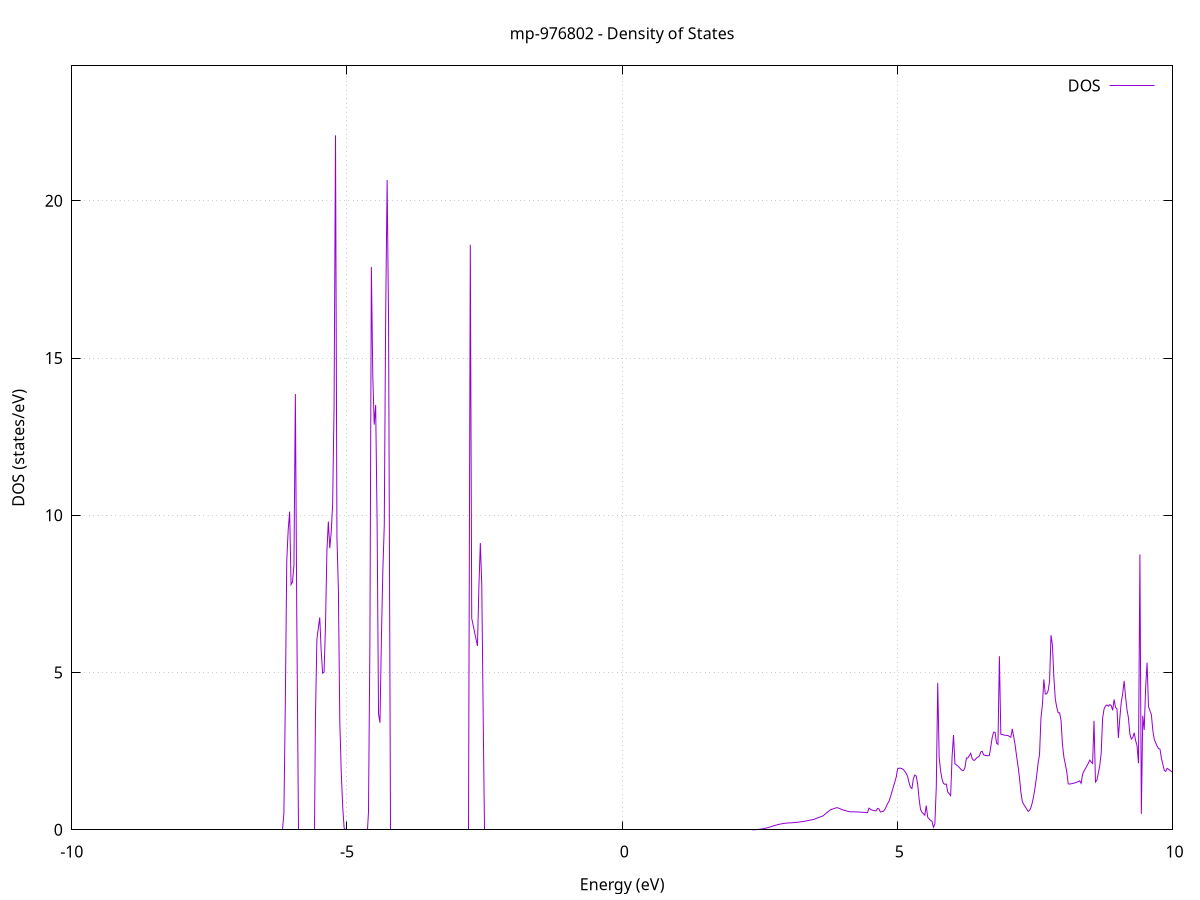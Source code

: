 set title 'mp-976802 - Density of States'
set xlabel 'Energy (eV)'
set ylabel 'DOS (states/eV)'
set grid
set xrange [-10:10]
set yrange [0:24.288]
set xzeroaxis lt -1
set terminal png size 800,600
set output 'mp-976802_dos_gnuplot.png'
plot '-' using 1:2 with lines title 'DOS'
-32.485700 0.000000
-32.459700 0.000000
-32.433600 0.000000
-32.407500 0.000000
-32.381500 0.000000
-32.355400 0.000000
-32.329400 0.000000
-32.303300 0.000000
-32.277300 0.000000
-32.251200 0.000000
-32.225200 0.000000
-32.199100 0.000000
-32.173100 0.000000
-32.147000 0.000000
-32.121000 0.000000
-32.094900 0.000000
-32.068900 0.000000
-32.042800 0.000000
-32.016800 0.000000
-31.990700 0.000000
-31.964600 0.000000
-31.938600 0.000000
-31.912500 0.000000
-31.886500 0.000000
-31.860400 0.000000
-31.834400 0.000000
-31.808300 0.000000
-31.782300 0.000000
-31.756200 0.000000
-31.730200 0.000000
-31.704100 0.000000
-31.678100 0.000000
-31.652000 0.000000
-31.626000 0.000000
-31.599900 0.000000
-31.573800 0.000000
-31.547800 0.000000
-31.521700 0.000000
-31.495700 0.000000
-31.469600 0.000000
-31.443600 0.000000
-31.417500 0.000000
-31.391500 0.000000
-31.365400 0.000000
-31.339400 0.000000
-31.313300 0.000000
-31.287300 0.000000
-31.261200 0.000000
-31.235200 0.000000
-31.209100 0.000000
-31.183000 0.000000
-31.157000 0.000000
-31.130900 0.000000
-31.104900 0.000000
-31.078800 0.000000
-31.052800 0.000000
-31.026700 0.000000
-31.000700 0.000000
-30.974600 0.000000
-30.948600 0.000000
-30.922500 0.000000
-30.896500 0.000000
-30.870400 0.000000
-30.844400 0.000000
-30.818300 0.000000
-30.792300 0.000000
-30.766200 0.000000
-30.740100 0.000000
-30.714100 0.000000
-30.688000 0.000000
-30.662000 0.000000
-30.635900 0.000000
-30.609900 0.000000
-30.583800 0.000000
-30.557800 0.000000
-30.531700 0.000000
-30.505700 0.000000
-30.479600 0.000000
-30.453600 0.000000
-30.427500 0.000000
-30.401500 0.000000
-30.375400 0.000000
-30.349300 0.000000
-30.323300 0.000000
-30.297200 0.000000
-30.271200 0.000000
-30.245100 0.000000
-30.219100 0.000000
-30.193000 0.000000
-30.167000 0.000000
-30.140900 0.000000
-30.114900 0.000000
-30.088800 66.564200
-30.062800 0.000000
-30.036700 0.000000
-30.010700 0.000000
-29.984600 0.000000
-29.958600 0.000000
-29.932500 0.000000
-29.906400 0.000000
-29.880400 0.000000
-29.854300 0.000000
-29.828300 0.000000
-29.802200 0.000000
-29.776200 0.000000
-29.750100 0.000000
-29.724100 0.000000
-29.698000 0.000000
-29.672000 0.000000
-29.645900 0.000000
-29.619900 0.000000
-29.593800 0.000000
-29.567800 0.000000
-29.541700 0.000000
-29.515600 0.000000
-29.489600 0.000000
-29.463500 0.000000
-29.437500 0.000000
-29.411400 0.000000
-29.385400 0.000000
-29.359300 0.000000
-29.333300 0.000000
-29.307200 0.000000
-29.281200 0.000000
-29.255100 0.000000
-29.229100 0.000000
-29.203000 0.000000
-29.177000 0.000000
-29.150900 0.000000
-29.124800 0.000000
-29.098800 0.000000
-29.072700 0.000000
-29.046700 0.000000
-29.020600 0.000000
-28.994600 0.000000
-28.968500 0.000000
-28.942500 0.000000
-28.916400 0.000000
-28.890400 0.000000
-28.864300 0.000000
-28.838300 0.000000
-28.812200 0.000000
-28.786200 0.000000
-28.760100 0.000000
-28.734100 0.000000
-28.708000 0.000000
-28.681900 0.000000
-28.655900 0.000000
-28.629800 0.000000
-28.603800 0.000000
-28.577700 0.000000
-28.551700 0.000000
-28.525600 0.000000
-28.499600 0.000000
-28.473500 0.000000
-28.447500 0.000000
-28.421400 0.000000
-28.395400 0.000000
-28.369300 0.000000
-28.343300 0.000000
-28.317200 0.000000
-28.291100 0.000000
-28.265100 0.000000
-28.239000 0.000000
-28.213000 0.000000
-28.186900 0.000000
-28.160900 0.000000
-28.134800 0.000000
-28.108800 0.000000
-28.082700 0.000000
-28.056700 0.000000
-28.030600 0.000000
-28.004600 0.000000
-27.978500 0.000000
-27.952500 0.000000
-27.926400 0.000000
-27.900400 0.000000
-27.874300 0.000000
-27.848200 0.000000
-27.822200 0.000000
-27.796100 0.000000
-27.770100 0.000000
-27.744000 0.000000
-27.718000 0.000000
-27.691900 0.000000
-27.665900 0.000000
-27.639800 0.000000
-27.613800 0.000000
-27.587700 0.000000
-27.561700 0.000000
-27.535600 0.000000
-27.509600 0.000000
-27.483500 0.000000
-27.457400 0.000000
-27.431400 0.000000
-27.405300 0.000000
-27.379300 0.000000
-27.353200 0.000000
-27.327200 0.000000
-27.301100 0.000000
-27.275100 0.000000
-27.249000 0.000000
-27.223000 0.000000
-27.196900 0.000000
-27.170900 0.000000
-27.144800 0.000000
-27.118800 0.000000
-27.092700 0.000000
-27.066600 0.000000
-27.040600 0.000000
-27.014500 0.000000
-26.988500 0.000000
-26.962400 0.000000
-26.936400 0.000000
-26.910300 0.000000
-26.884300 0.000000
-26.858200 0.000000
-26.832200 0.000000
-26.806100 0.000000
-26.780100 0.000000
-26.754000 0.000000
-26.728000 0.000000
-26.701900 0.000000
-26.675900 0.000000
-26.649800 0.000000
-26.623700 0.000000
-26.597700 0.000000
-26.571600 0.000000
-26.545600 0.000000
-26.519500 0.000000
-26.493500 0.000000
-26.467400 0.000000
-26.441400 0.000000
-26.415300 0.000000
-26.389300 0.000000
-26.363200 0.000000
-26.337200 0.000000
-26.311100 0.000000
-26.285100 0.000000
-26.259000 0.000000
-26.232900 0.000000
-26.206900 0.000000
-26.180800 0.000000
-26.154800 0.000000
-26.128700 0.000000
-26.102700 0.000000
-26.076600 0.000000
-26.050600 0.000000
-26.024500 0.000000
-25.998500 0.000000
-25.972400 0.000000
-25.946400 0.000000
-25.920300 0.000000
-25.894300 0.000000
-25.868200 0.000000
-25.842200 0.000000
-25.816100 0.000000
-25.790000 0.000000
-25.764000 0.000000
-25.737900 0.000000
-25.711900 0.000000
-25.685800 0.000000
-25.659800 0.000000
-25.633700 0.000000
-25.607700 0.000000
-25.581600 0.000000
-25.555600 0.000000
-25.529500 0.000000
-25.503500 0.000000
-25.477400 0.000000
-25.451400 0.000000
-25.425300 0.000000
-25.399200 0.000000
-25.373200 0.000000
-25.347100 0.000000
-25.321100 0.000000
-25.295000 0.000000
-25.269000 0.000000
-25.242900 0.000000
-25.216900 0.000000
-25.190800 0.000000
-25.164800 0.000000
-25.138700 0.000000
-25.112700 0.000000
-25.086600 0.000000
-25.060600 0.000000
-25.034500 0.000000
-25.008400 0.000000
-24.982400 0.000000
-24.956300 0.000000
-24.930300 0.000000
-24.904200 0.000000
-24.878200 0.000000
-24.852100 0.000000
-24.826100 0.000000
-24.800000 0.000000
-24.774000 0.000000
-24.747900 0.000000
-24.721900 0.000000
-24.695800 0.000000
-24.669800 0.000000
-24.643700 0.000000
-24.617700 0.000000
-24.591600 0.000000
-24.565500 0.000000
-24.539500 0.000000
-24.513400 0.000000
-24.487400 0.000000
-24.461300 0.000000
-24.435300 0.000000
-24.409200 0.000000
-24.383200 0.000000
-24.357100 0.000000
-24.331100 0.000000
-24.305000 0.000000
-24.279000 0.000000
-24.252900 0.000000
-24.226900 0.000000
-24.200800 0.000000
-24.174700 0.000000
-24.148700 0.000000
-24.122600 0.000000
-24.096600 0.000000
-24.070500 0.000000
-24.044500 0.000000
-24.018400 0.000000
-23.992400 0.000000
-23.966300 0.000000
-23.940300 0.000000
-23.914200 55.591800
-23.888200 33.892800
-23.862100 0.000000
-23.836100 0.000000
-23.810000 0.000000
-23.784000 0.000000
-23.757900 0.000000
-23.731800 0.000000
-23.705800 0.000000
-23.679700 0.000000
-23.653700 0.000000
-23.627600 0.000000
-23.601600 0.000000
-23.575500 0.000000
-23.549500 0.000000
-23.523400 0.000000
-23.497400 0.000000
-23.471300 0.000000
-23.445300 0.000000
-23.419200 0.000000
-23.393200 0.000000
-23.367100 0.000000
-23.341000 0.000000
-23.315000 0.000000
-23.288900 0.000000
-23.262900 0.000000
-23.236800 0.000000
-23.210800 0.000000
-23.184700 0.000000
-23.158700 0.000000
-23.132600 0.000000
-23.106600 0.000000
-23.080500 0.000000
-23.054500 0.000000
-23.028400 0.000000
-23.002400 0.000000
-22.976300 0.000000
-22.950200 0.000000
-22.924200 0.000000
-22.898100 0.000000
-22.872100 0.000000
-22.846000 0.000000
-22.820000 0.000000
-22.793900 0.000000
-22.767900 21.149000
-22.741800 0.000000
-22.715800 0.000000
-22.689700 0.000000
-22.663700 0.000000
-22.637600 0.000000
-22.611600 0.000000
-22.585500 0.000000
-22.559500 0.000000
-22.533400 0.000000
-22.507300 0.000000
-22.481300 0.000000
-22.455200 0.000000
-22.429200 0.000000
-22.403100 0.000000
-22.377100 0.000000
-22.351000 0.000000
-22.325000 0.000000
-22.298900 0.000000
-22.272900 0.000000
-22.246800 0.000000
-22.220800 0.000000
-22.194700 0.000000
-22.168700 0.000000
-22.142600 0.000000
-22.116500 0.000000
-22.090500 0.000000
-22.064400 0.000000
-22.038400 0.000000
-22.012300 0.000000
-21.986300 0.000000
-21.960200 0.000000
-21.934200 0.000000
-21.908100 0.000000
-21.882100 0.000000
-21.856000 0.000000
-21.830000 0.000000
-21.803900 0.000000
-21.777900 0.000000
-21.751800 0.000000
-21.725800 0.000000
-21.699700 0.000000
-21.673600 0.000000
-21.647600 0.000000
-21.621500 0.000000
-21.595500 0.000000
-21.569400 0.000000
-21.543400 0.000000
-21.517300 0.000000
-21.491300 0.000000
-21.465200 0.000000
-21.439200 0.000000
-21.413100 0.000000
-21.387100 0.000000
-21.361000 0.000000
-21.335000 0.000000
-21.308900 0.000000
-21.282800 0.000000
-21.256800 0.000000
-21.230700 0.000000
-21.204700 0.000000
-21.178600 0.000000
-21.152600 0.000000
-21.126500 0.000000
-21.100500 0.000000
-21.074400 0.000000
-21.048400 0.000000
-21.022300 0.000000
-20.996300 0.000000
-20.970200 0.000000
-20.944200 0.000000
-20.918100 0.000000
-20.892000 0.000000
-20.866000 0.000000
-20.839900 0.000000
-20.813900 0.000000
-20.787800 0.000000
-20.761800 0.000000
-20.735700 0.000000
-20.709700 0.000000
-20.683600 0.000000
-20.657600 0.000000
-20.631500 0.000000
-20.605500 0.000000
-20.579400 0.000000
-20.553400 0.000000
-20.527300 0.000000
-20.501300 0.000000
-20.475200 0.000000
-20.449100 0.000000
-20.423100 0.000000
-20.397000 0.000000
-20.371000 0.000000
-20.344900 0.000000
-20.318900 0.000000
-20.292800 0.000000
-20.266800 0.000000
-20.240700 0.000000
-20.214700 0.000000
-20.188600 0.000000
-20.162600 0.000000
-20.136500 0.000000
-20.110500 0.000000
-20.084400 0.000000
-20.058300 0.000000
-20.032300 0.000000
-20.006200 0.000000
-19.980200 0.000000
-19.954100 0.000000
-19.928100 0.000000
-19.902000 0.000000
-19.876000 0.000000
-19.849900 0.000000
-19.823900 0.000000
-19.797800 0.000000
-19.771800 0.000000
-19.745700 0.000000
-19.719700 0.000000
-19.693600 0.000000
-19.667600 0.000000
-19.641500 0.000000
-19.615400 0.000000
-19.589400 0.000000
-19.563300 0.000000
-19.537300 0.000000
-19.511200 0.000000
-19.485200 0.000000
-19.459100 0.000000
-19.433100 0.000000
-19.407000 0.000000
-19.381000 0.000000
-19.354900 0.000000
-19.328900 0.000000
-19.302800 0.000000
-19.276800 0.000000
-19.250700 0.000000
-19.224600 0.000000
-19.198600 0.000000
-19.172500 0.000000
-19.146500 0.000000
-19.120400 0.000000
-19.094400 0.000000
-19.068300 0.000000
-19.042300 0.000000
-19.016200 0.000000
-18.990200 0.000000
-18.964100 0.000000
-18.938100 0.000000
-18.912000 0.000000
-18.886000 0.000000
-18.859900 0.000000
-18.833800 0.000000
-18.807800 0.000000
-18.781700 0.000000
-18.755700 0.000000
-18.729600 0.000000
-18.703600 0.000000
-18.677500 0.000000
-18.651500 0.000000
-18.625400 0.000000
-18.599400 0.000000
-18.573300 0.000000
-18.547300 0.000000
-18.521200 0.000000
-18.495200 0.000000
-18.469100 0.000000
-18.443100 0.000000
-18.417000 0.000000
-18.390900 0.000000
-18.364900 0.000000
-18.338800 0.000000
-18.312800 0.000000
-18.286700 0.000000
-18.260700 0.000000
-18.234600 0.000000
-18.208600 0.000000
-18.182500 0.000000
-18.156500 0.000000
-18.130400 0.000000
-18.104400 0.000000
-18.078300 0.000000
-18.052300 0.000000
-18.026200 0.000000
-18.000100 0.000000
-17.974100 0.000000
-17.948000 0.000000
-17.922000 0.000000
-17.895900 0.000000
-17.869900 0.000000
-17.843800 0.000000
-17.817800 0.000000
-17.791700 0.000000
-17.765700 0.000000
-17.739600 0.000000
-17.713600 0.000000
-17.687500 0.000000
-17.661500 0.000000
-17.635400 0.000000
-17.609400 0.000000
-17.583300 0.000000
-17.557200 0.000000
-17.531200 0.000000
-17.505100 0.000000
-17.479100 0.000000
-17.453000 0.000000
-17.427000 0.000000
-17.400900 0.000000
-17.374900 0.000000
-17.348800 0.000000
-17.322800 0.000000
-17.296700 0.000000
-17.270700 0.000000
-17.244600 0.000000
-17.218600 0.000000
-17.192500 0.000000
-17.166400 0.000000
-17.140400 0.000000
-17.114300 0.000000
-17.088300 0.000000
-17.062200 0.000000
-17.036200 0.000000
-17.010100 0.000000
-16.984100 0.000000
-16.958000 0.000000
-16.932000 0.000000
-16.905900 0.000000
-16.879900 0.000000
-16.853800 0.000000
-16.827800 0.000000
-16.801700 0.000000
-16.775700 0.000000
-16.749600 0.000000
-16.723500 0.000000
-16.697500 0.000000
-16.671400 0.000000
-16.645400 0.000000
-16.619300 0.000000
-16.593300 0.000000
-16.567200 0.000000
-16.541200 0.000000
-16.515100 0.000000
-16.489100 0.000000
-16.463000 0.000000
-16.437000 0.000000
-16.410900 0.000000
-16.384900 0.000000
-16.358800 0.000000
-16.332700 0.000000
-16.306700 0.000000
-16.280600 0.000000
-16.254600 0.000000
-16.228500 0.000000
-16.202500 0.000000
-16.176400 0.000000
-16.150400 0.000000
-16.124300 0.000000
-16.098300 0.000000
-16.072200 0.000000
-16.046200 0.000000
-16.020100 0.000000
-15.994100 0.000000
-15.968000 0.000000
-15.941900 0.000000
-15.915900 0.000000
-15.889800 0.000000
-15.863800 0.000000
-15.837700 0.000000
-15.811700 0.000000
-15.785600 0.000000
-15.759600 0.000000
-15.733500 0.000000
-15.707500 0.000000
-15.681400 0.000000
-15.655400 0.000000
-15.629300 0.000000
-15.603300 0.000000
-15.577200 0.000000
-15.551200 0.000000
-15.525100 0.000000
-15.499000 0.000000
-15.473000 0.000000
-15.446900 0.000000
-15.420900 0.000000
-15.394800 0.000000
-15.368800 0.000000
-15.342700 0.000000
-15.316700 0.000000
-15.290600 0.000000
-15.264600 0.000000
-15.238500 0.000000
-15.212500 0.000000
-15.186400 0.000000
-15.160400 0.000000
-15.134300 0.000000
-15.108200 0.000000
-15.082200 0.000000
-15.056100 0.000000
-15.030100 0.000000
-15.004000 0.000000
-14.978000 0.000000
-14.951900 0.000000
-14.925900 0.000000
-14.899800 0.000000
-14.873800 0.000000
-14.847700 0.000000
-14.821700 0.000000
-14.795600 0.000000
-14.769600 0.000000
-14.743500 0.000000
-14.717500 0.000000
-14.691400 0.000000
-14.665300 0.000000
-14.639300 0.000000
-14.613200 0.000000
-14.587200 0.000000
-14.561100 0.000000
-14.535100 0.000000
-14.509000 0.000000
-14.483000 0.000000
-14.456900 0.000000
-14.430900 0.000000
-14.404800 0.000000
-14.378800 0.000000
-14.352700 0.000000
-14.326700 0.000000
-14.300600 0.000000
-14.274500 0.000000
-14.248500 0.000000
-14.222400 0.000000
-14.196400 0.000000
-14.170300 0.000000
-14.144300 0.000000
-14.118200 0.000000
-14.092200 0.000000
-14.066100 0.000000
-14.040100 0.000000
-14.014000 0.000000
-13.988000 0.000000
-13.961900 0.000000
-13.935900 0.000000
-13.909800 0.000000
-13.883700 0.000000
-13.857700 0.000000
-13.831600 0.000000
-13.805600 0.000000
-13.779500 0.000000
-13.753500 0.000000
-13.727400 0.000000
-13.701400 0.000000
-13.675300 69.663400
-13.649300 72.903600
-13.623200 42.054200
-13.597200 14.407000
-13.571100 12.294000
-13.545100 10.595400
-13.519000 11.137300
-13.493000 19.140600
-13.466900 0.000000
-13.440800 0.000000
-13.414800 0.000000
-13.388700 0.000000
-13.362700 0.000000
-13.336600 0.000000
-13.310600 0.000000
-13.284500 0.000000
-13.258500 0.000000
-13.232400 0.000000
-13.206400 0.000000
-13.180300 0.000000
-13.154300 0.000000
-13.128200 0.000000
-13.102200 0.000000
-13.076100 0.000000
-13.050000 0.000000
-13.024000 0.000000
-12.997900 0.000000
-12.971900 0.000000
-12.945800 0.000000
-12.919800 0.000000
-12.893700 0.000000
-12.867700 0.000000
-12.841600 0.000000
-12.815600 0.000000
-12.789500 0.000000
-12.763500 0.000000
-12.737400 0.000000
-12.711400 0.000000
-12.685300 0.000000
-12.659300 0.000000
-12.633200 0.000000
-12.607100 0.000000
-12.581100 0.000000
-12.555000 0.000000
-12.529000 0.000000
-12.502900 0.000000
-12.476900 0.000000
-12.450800 0.000000
-12.424800 0.000000
-12.398700 0.000000
-12.372700 0.000000
-12.346600 0.000000
-12.320600 0.000000
-12.294500 0.000000
-12.268500 0.000000
-12.242400 0.000000
-12.216300 0.000000
-12.190300 0.000000
-12.164200 0.000000
-12.138200 0.000000
-12.112100 0.000000
-12.086100 0.000000
-12.060000 0.000000
-12.034000 0.000000
-12.007900 0.000000
-11.981900 0.000000
-11.955800 0.000000
-11.929800 0.000000
-11.903700 0.000000
-11.877700 0.000000
-11.851600 0.000000
-11.825500 0.000000
-11.799500 0.000000
-11.773400 0.000000
-11.747400 0.000000
-11.721300 0.000000
-11.695300 0.000000
-11.669200 0.000000
-11.643200 0.000000
-11.617100 0.000000
-11.591100 0.000000
-11.565000 0.000000
-11.539000 0.000000
-11.512900 0.000000
-11.486900 0.000000
-11.460800 0.000000
-11.434800 0.000000
-11.408700 0.000000
-11.382600 0.000000
-11.356600 0.000000
-11.330500 0.000000
-11.304500 0.000000
-11.278400 0.000000
-11.252400 0.000000
-11.226300 0.000000
-11.200300 0.000000
-11.174200 0.000000
-11.148200 0.000000
-11.122100 0.000000
-11.096100 0.000000
-11.070000 0.000000
-11.044000 0.000000
-11.017900 0.000000
-10.991800 0.000000
-10.965800 0.000000
-10.939700 0.000000
-10.913700 0.000000
-10.887600 0.000000
-10.861600 0.000000
-10.835500 0.000000
-10.809500 0.000000
-10.783400 0.000000
-10.757400 0.000000
-10.731300 0.000000
-10.705300 0.000000
-10.679200 0.000000
-10.653200 0.000000
-10.627100 0.000000
-10.601100 0.000000
-10.575000 0.000000
-10.548900 0.000000
-10.522900 0.000000
-10.496800 0.000000
-10.470800 0.000000
-10.444700 0.000000
-10.418700 0.000000
-10.392600 0.000000
-10.366600 0.000000
-10.340500 0.000000
-10.314500 0.000000
-10.288400 0.000000
-10.262400 0.000000
-10.236300 0.000000
-10.210300 0.000000
-10.184200 0.000000
-10.158100 0.000000
-10.132100 0.000000
-10.106000 0.000000
-10.080000 0.000000
-10.053900 0.000000
-10.027900 0.000000
-10.001800 0.000000
-9.975800 0.000000
-9.949700 0.000000
-9.923700 0.000000
-9.897600 0.000000
-9.871600 0.000000
-9.845500 0.000000
-9.819500 0.000000
-9.793400 0.000000
-9.767300 0.000000
-9.741300 0.000000
-9.715200 0.000000
-9.689200 0.000000
-9.663100 0.000000
-9.637100 0.000000
-9.611000 0.000000
-9.585000 0.000000
-9.558900 0.000000
-9.532900 0.000000
-9.506800 0.000000
-9.480800 0.000000
-9.454700 0.000000
-9.428700 0.000000
-9.402600 0.000000
-9.376600 0.000000
-9.350500 0.000000
-9.324400 0.000000
-9.298400 0.000000
-9.272300 0.000000
-9.246300 0.000000
-9.220200 0.000000
-9.194200 0.000000
-9.168100 0.000000
-9.142100 0.000000
-9.116000 0.000000
-9.090000 0.000000
-9.063900 0.000000
-9.037900 0.000000
-9.011800 0.000000
-8.985800 0.000000
-8.959700 0.000000
-8.933600 0.000000
-8.907600 0.000000
-8.881500 0.000000
-8.855500 0.000000
-8.829400 0.000000
-8.803400 0.000000
-8.777300 0.000000
-8.751300 0.000000
-8.725200 0.000000
-8.699200 0.000000
-8.673100 0.000000
-8.647100 0.000000
-8.621000 0.000000
-8.595000 0.000000
-8.568900 0.000000
-8.542900 0.000000
-8.516800 0.000000
-8.490700 0.000000
-8.464700 0.000000
-8.438600 0.000000
-8.412600 0.000000
-8.386500 0.000000
-8.360500 0.000000
-8.334400 0.000000
-8.308400 0.000000
-8.282300 0.000000
-8.256300 0.000000
-8.230200 0.000000
-8.204200 0.000000
-8.178100 0.000000
-8.152100 0.000000
-8.126000 0.000000
-8.099900 0.000000
-8.073900 0.000000
-8.047800 0.000000
-8.021800 0.000000
-7.995700 0.000000
-7.969700 0.000000
-7.943600 0.000000
-7.917600 0.000000
-7.891500 0.000000
-7.865500 0.000000
-7.839400 0.000000
-7.813400 0.000000
-7.787300 0.000000
-7.761300 0.000000
-7.735200 0.000000
-7.709100 0.000000
-7.683100 0.000000
-7.657000 0.000000
-7.631000 0.000000
-7.604900 0.000000
-7.578900 0.000000
-7.552800 0.000000
-7.526800 0.000000
-7.500700 0.000000
-7.474700 0.000000
-7.448600 0.000000
-7.422600 0.000000
-7.396500 0.000000
-7.370500 0.000000
-7.344400 0.000000
-7.318400 0.000000
-7.292300 0.000000
-7.266200 0.000000
-7.240200 0.000000
-7.214100 0.000000
-7.188100 0.000000
-7.162000 0.000000
-7.136000 0.000000
-7.109900 0.000000
-7.083900 0.000000
-7.057800 0.000000
-7.031800 0.000000
-7.005700 0.000000
-6.979700 0.000000
-6.953600 0.000000
-6.927600 0.000000
-6.901500 0.000000
-6.875400 0.000000
-6.849400 0.000000
-6.823300 0.000000
-6.797300 0.000000
-6.771200 0.000000
-6.745200 0.000000
-6.719100 0.000000
-6.693100 0.000000
-6.667000 0.000000
-6.641000 0.000000
-6.614900 0.000000
-6.588900 0.000000
-6.562800 0.000000
-6.536800 0.000000
-6.510700 0.000000
-6.484700 0.000000
-6.458600 0.000000
-6.432500 0.000000
-6.406500 0.000000
-6.380400 0.000000
-6.354400 0.000000
-6.328300 0.000000
-6.302300 0.000000
-6.276200 0.000000
-6.250200 0.000000
-6.224100 0.000000
-6.198100 0.000000
-6.172000 0.000000
-6.146000 0.523700
-6.119900 4.043600
-6.093900 8.566500
-6.067800 9.536400
-6.041700 10.116100
-6.015700 7.796900
-5.989600 7.877100
-5.963600 8.409900
-5.937500 13.852500
-5.911500 6.692400
-5.885400 0.000000
-5.859400 0.000000
-5.833300 0.000000
-5.807300 0.000000
-5.781200 0.000000
-5.755200 0.000000
-5.729100 0.000000
-5.703100 0.000000
-5.677000 0.000000
-5.650900 0.000000
-5.624900 0.000000
-5.598800 0.000000
-5.572800 3.546300
-5.546700 6.055300
-5.520700 6.409400
-5.494600 6.751500
-5.468600 5.697700
-5.442500 4.978200
-5.416500 5.006800
-5.390400 6.481800
-5.364400 8.865400
-5.338300 9.801800
-5.312300 8.953600
-5.286200 9.462500
-5.260200 10.356300
-5.234100 13.493200
-5.208000 22.080400
-5.182000 9.279600
-5.155900 7.644400
-5.129900 3.402100
-5.103800 1.820400
-5.077800 0.735100
-5.051700 0.057300
-5.025700 0.000000
-4.999600 0.000000
-4.973600 0.000000
-4.947500 0.000000
-4.921500 0.000000
-4.895400 0.000000
-4.869400 0.000000
-4.843300 0.000000
-4.817200 0.000000
-4.791200 0.000000
-4.765100 0.000000
-4.739100 0.000000
-4.713000 0.000000
-4.687000 0.000000
-4.660900 0.000000
-4.634900 0.000000
-4.608800 0.571900
-4.582800 6.097800
-4.556700 17.897300
-4.530700 14.409900
-4.504600 12.883400
-4.478600 13.504300
-4.452500 9.776900
-4.426500 3.678800
-4.400400 3.401100
-4.374300 6.072900
-4.348300 8.244700
-4.322200 9.671100
-4.296200 16.445700
-4.270100 20.657300
-4.244100 16.125500
-4.218000 0.000000
-4.192000 0.000000
-4.165900 0.000000
-4.139900 0.000000
-4.113800 0.000000
-4.087800 0.000000
-4.061700 0.000000
-4.035700 0.000000
-4.009600 0.000000
-3.983500 0.000000
-3.957500 0.000000
-3.931400 0.000000
-3.905400 0.000000
-3.879300 0.000000
-3.853300 0.000000
-3.827200 0.000000
-3.801200 0.000000
-3.775100 0.000000
-3.749100 0.000000
-3.723000 0.000000
-3.697000 0.000000
-3.670900 0.000000
-3.644900 0.000000
-3.618800 0.000000
-3.592700 0.000000
-3.566700 0.000000
-3.540600 0.000000
-3.514600 0.000000
-3.488500 0.000000
-3.462500 0.000000
-3.436400 0.000000
-3.410400 0.000000
-3.384300 0.000000
-3.358300 0.000000
-3.332200 0.000000
-3.306200 0.000000
-3.280100 0.000000
-3.254100 0.000000
-3.228000 0.000000
-3.202000 0.000000
-3.175900 0.000000
-3.149800 0.000000
-3.123800 0.000000
-3.097700 0.000000
-3.071700 0.000000
-3.045600 0.000000
-3.019600 0.000000
-2.993500 0.000000
-2.967500 0.000000
-2.941400 0.000000
-2.915400 0.000000
-2.889300 0.000000
-2.863300 0.000000
-2.837200 0.000000
-2.811200 0.000000
-2.785100 0.000000
-2.759000 18.599100
-2.733000 6.719500
-2.706900 6.501100
-2.680900 6.282600
-2.654800 6.063900
-2.628800 5.845000
-2.602700 7.725600
-2.576700 9.115400
-2.550600 7.790500
-2.524600 3.568600
-2.498500 0.000000
-2.472500 0.000000
-2.446400 0.000000
-2.420400 0.000000
-2.394300 0.000000
-2.368300 0.000000
-2.342200 0.000000
-2.316100 0.000000
-2.290100 0.000000
-2.264000 0.000000
-2.238000 0.000000
-2.211900 0.000000
-2.185900 0.000000
-2.159800 0.000000
-2.133800 0.000000
-2.107700 0.000000
-2.081700 0.000000
-2.055600 0.000000
-2.029600 0.000000
-2.003500 0.000000
-1.977500 0.000000
-1.951400 0.000000
-1.925300 0.000000
-1.899300 0.000000
-1.873200 0.000000
-1.847200 0.000000
-1.821100 0.000000
-1.795100 0.000000
-1.769000 0.000000
-1.743000 0.000000
-1.716900 0.000000
-1.690900 0.000000
-1.664800 0.000000
-1.638800 0.000000
-1.612700 0.000000
-1.586700 0.000000
-1.560600 0.000000
-1.534600 0.000000
-1.508500 0.000000
-1.482400 0.000000
-1.456400 0.000000
-1.430300 0.000000
-1.404300 0.000000
-1.378200 0.000000
-1.352200 0.000000
-1.326100 0.000000
-1.300100 0.000000
-1.274000 0.000000
-1.248000 0.000000
-1.221900 0.000000
-1.195900 0.000000
-1.169800 0.000000
-1.143800 0.000000
-1.117700 0.000000
-1.091600 0.000000
-1.065600 0.000000
-1.039500 0.000000
-1.013500 0.000000
-0.987400 0.000000
-0.961400 0.000000
-0.935300 0.000000
-0.909300 0.000000
-0.883200 0.000000
-0.857200 0.000000
-0.831100 0.000000
-0.805100 0.000000
-0.779000 0.000000
-0.753000 0.000000
-0.726900 0.000000
-0.700800 0.000000
-0.674800 0.000000
-0.648700 0.000000
-0.622700 0.000000
-0.596600 0.000000
-0.570600 0.000000
-0.544500 0.000000
-0.518500 0.000000
-0.492400 0.000000
-0.466400 0.000000
-0.440300 0.000000
-0.414300 0.000000
-0.388200 0.000000
-0.362200 0.000000
-0.336100 0.000000
-0.310100 0.000000
-0.284000 0.000000
-0.257900 0.000000
-0.231900 0.000000
-0.205800 0.000000
-0.179800 0.000000
-0.153700 0.000000
-0.127700 0.000000
-0.101600 0.000000
-0.075600 0.000000
-0.049500 0.000000
-0.023500 0.000000
0.002600 0.000000
0.028600 0.000000
0.054700 0.000000
0.080700 0.000000
0.106800 0.000000
0.132900 0.000000
0.158900 0.000000
0.185000 0.000000
0.211000 0.000000
0.237100 0.000000
0.263100 0.000000
0.289200 0.000000
0.315200 0.000000
0.341300 0.000000
0.367300 0.000000
0.393400 0.000000
0.419400 0.000000
0.445500 0.000000
0.471500 0.000000
0.497600 0.000000
0.523600 0.000000
0.549700 0.000000
0.575800 0.000000
0.601800 0.000000
0.627900 0.000000
0.653900 0.000000
0.680000 0.000000
0.706000 0.000000
0.732100 0.000000
0.758100 0.000000
0.784200 0.000000
0.810200 0.000000
0.836300 0.000000
0.862300 0.000000
0.888400 0.000000
0.914400 0.000000
0.940500 0.000000
0.966600 0.000000
0.992600 0.000000
1.018700 0.000000
1.044700 0.000000
1.070800 0.000000
1.096800 0.000000
1.122900 0.000000
1.148900 0.000000
1.175000 0.000000
1.201000 0.000000
1.227100 0.000000
1.253100 0.000000
1.279200 0.000000
1.305200 0.000000
1.331300 0.000000
1.357400 0.000000
1.383400 0.000000
1.409500 0.000000
1.435500 0.000000
1.461600 0.000000
1.487600 0.000000
1.513700 0.000000
1.539700 0.000000
1.565800 0.000000
1.591800 0.000000
1.617900 0.000000
1.643900 0.000000
1.670000 0.000000
1.696000 0.000000
1.722100 0.000000
1.748100 0.000000
1.774200 0.000000
1.800300 0.000000
1.826300 0.000000
1.852400 0.000000
1.878400 0.000000
1.904500 0.000000
1.930500 0.000000
1.956600 0.000000
1.982600 0.000000
2.008700 0.000000
2.034700 0.000000
2.060800 0.000000
2.086800 0.000000
2.112900 0.000000
2.138900 0.000000
2.165000 0.000000
2.191100 0.000000
2.217100 0.000000
2.243200 0.000000
2.269200 0.000000
2.295300 0.000000
2.321300 0.000000
2.347400 0.000000
2.373400 0.000200
2.399500 0.001400
2.425500 0.003700
2.451600 0.007100
2.477600 0.011600
2.503700 0.017200
2.529700 0.023900
2.555800 0.031700
2.581800 0.040600
2.607900 0.050700
2.634000 0.061800
2.660000 0.074100
2.686100 0.087400
2.712100 0.101800
2.738200 0.117300
2.764200 0.131900
2.790300 0.145500
2.816300 0.157900
2.842400 0.169200
2.868400 0.179400
2.894500 0.188500
2.920500 0.196500
2.946600 0.203400
2.972600 0.209200
2.998700 0.213800
3.024800 0.217300
3.050800 0.219600
3.076900 0.222200
3.102900 0.225300
3.129000 0.229100
3.155000 0.233400
3.181100 0.238400
3.207100 0.243900
3.233200 0.249900
3.259200 0.256600
3.285300 0.263800
3.311300 0.271700
3.337400 0.280000
3.363400 0.288500
3.389500 0.297200
3.415600 0.306000
3.441600 0.314900
3.467700 0.324000
3.493700 0.336300
3.519800 0.355200
3.545800 0.373400
3.571900 0.391100
3.597900 0.408100
3.624000 0.424500
3.650000 0.440400
3.676100 0.481600
3.702100 0.520800
3.728200 0.557700
3.754200 0.592400
3.780300 0.629500
3.806300 0.647300
3.832400 0.664200
3.858500 0.680200
3.884500 0.695400
3.910600 0.703200
3.936600 0.684000
3.962700 0.665500
3.988700 0.647600
4.014800 0.630500
4.040800 0.615000
4.066900 0.603500
4.092900 0.592000
4.119000 0.580400
4.145000 0.572000
4.171100 0.571700
4.197100 0.571000
4.223200 0.569900
4.249300 0.568500
4.275300 0.566600
4.301400 0.564400
4.327400 0.561800
4.353500 0.558800
4.379500 0.555400
4.405600 0.551600
4.431600 0.547500
4.457700 0.542900
4.483700 0.687600
4.509800 0.655800
4.535800 0.628300
4.561900 0.616800
4.587900 0.607300
4.614000 0.600000
4.640000 0.680400
4.666100 0.664700
4.692200 0.567100
4.718200 0.574500
4.744300 0.583600
4.770300 0.640300
4.796400 0.726700
4.822400 0.829100
4.848500 0.905400
4.874500 1.043600
4.900600 1.199300
4.926600 1.355800
4.952700 1.510800
4.978700 1.661300
5.004800 1.941200
5.030800 1.957300
5.056900 1.958400
5.083000 1.944400
5.109000 1.913500
5.135100 1.862500
5.161100 1.791100
5.187200 1.699500
5.213200 1.494300
5.239300 1.352700
5.265300 1.311800
5.291400 1.618700
5.317400 1.739700
5.343500 1.706600
5.369500 1.457000
5.395600 0.985000
5.421600 0.641500
5.447700 0.557500
5.473800 0.511600
5.499800 0.462900
5.525900 0.770800
5.551900 0.397500
5.578000 0.345700
5.604000 0.297800
5.630100 0.271700
5.656100 0.080600
5.682200 0.188400
5.708200 1.369800
5.734300 4.670300
5.760300 2.307700
5.786400 1.864200
5.812400 1.615200
5.838500 1.474700
5.864500 1.444000
5.890600 1.454300
5.916700 1.200200
5.942700 1.142200
5.968800 1.085900
5.994800 2.316500
6.020900 3.014400
6.046900 2.096500
6.073000 2.066100
6.099000 2.027900
6.125100 1.981900
6.151100 1.928100
6.177200 1.887200
6.203200 1.884300
6.229300 1.975200
6.255300 2.283800
6.281400 2.284200
6.307500 2.355100
6.333500 2.430500
6.359600 2.260500
6.385600 2.208000
6.411700 2.218600
6.437700 2.279400
6.463800 2.309300
6.489800 2.341600
6.515900 2.472800
6.541900 2.497900
6.568000 2.382100
6.594000 2.350800
6.620100 2.350700
6.646100 2.353300
6.672200 2.361000
6.698200 2.634800
6.724300 2.939400
6.750400 3.104800
6.776400 3.100100
6.802500 2.756300
6.828500 2.714500
6.854600 5.519500
6.880600 3.039000
6.906700 3.028600
6.932700 3.014300
6.958800 3.004000
6.984800 3.002600
7.010900 2.995300
7.036900 2.967300
7.063000 2.942500
7.089000 3.207600
7.115100 2.956700
7.141200 2.686900
7.167200 2.342100
7.193300 2.022600
7.219300 1.658900
7.245400 1.192500
7.271400 0.897100
7.297500 0.803900
7.323500 0.738900
7.349600 0.665700
7.375600 0.584300
7.401700 0.608800
7.427700 0.706300
7.453800 0.872700
7.479800 1.097300
7.505900 1.379900
7.532000 1.718200
7.558000 2.120800
7.584100 2.392800
7.610100 3.558600
7.636200 3.970600
7.662200 4.779000
7.688300 4.316300
7.714300 4.324600
7.740400 4.418500
7.766400 4.724300
7.792500 6.187300
7.818500 5.869400
7.844600 4.841600
7.870600 4.155700
7.896700 3.895100
7.922700 3.720000
7.948800 3.719900
7.974900 3.473800
8.000900 2.699600
8.027000 2.304100
8.053000 2.083600
8.079100 1.834600
8.105100 1.461800
8.131200 1.453400
8.157200 1.461700
8.183300 1.471200
8.209300 1.483100
8.235400 1.496900
8.261400 1.512500
8.287500 1.530000
8.313500 1.555600
8.339600 1.476900
8.365700 1.757000
8.391700 1.871800
8.417800 1.946000
8.443800 2.026500
8.469900 2.113400
8.495900 2.216000
8.522000 2.153500
8.548000 2.106700
8.574100 3.465600
8.600100 1.516300
8.626200 1.577800
8.652200 1.802700
8.678300 2.036200
8.704300 2.436700
8.730400 3.552600
8.756400 3.840600
8.782500 3.937200
8.808600 3.969000
8.834600 3.927900
8.860700 3.980900
8.886700 3.949900
8.912800 3.797600
8.938800 4.143500
8.964900 3.891500
8.990900 3.848900
9.017000 2.919400
9.043000 3.556700
9.069100 4.057600
9.095100 4.332200
9.121200 4.734300
9.147200 4.236000
9.173300 3.817400
9.199400 3.560400
9.225400 3.048500
9.251500 2.885600
9.277500 2.930400
9.303600 3.081700
9.329600 2.839800
9.355700 2.677200
9.381700 2.116800
9.407800 8.752700
9.433800 0.506900
9.459900 3.626500
9.485900 3.172400
9.512000 4.517500
9.538000 5.312200
9.564100 3.912600
9.590200 3.788300
9.616200 3.659200
9.642300 3.165300
9.668300 2.876100
9.694400 2.763900
9.720400 2.664300
9.746500 2.578300
9.772500 2.566000
9.798600 2.274500
9.824600 2.079800
9.850700 1.888100
9.876700 1.854600
9.902800 1.954000
9.928800 1.923500
9.954900 1.889400
9.980900 1.854900
10.007000 1.816400
10.033100 1.766900
10.059100 1.706400
10.085200 1.635100
10.111200 1.638900
10.137300 1.552400
10.163300 1.468600
10.189400 1.400400
10.215400 1.355300
10.241500 1.303000
10.267500 1.261400
10.293600 1.245500
10.319600 1.238900
10.345700 1.165500
10.371700 1.164100
10.397800 1.174400
10.423900 1.191100
10.449900 1.214100
10.476000 1.244000
10.502000 1.268900
10.528100 1.189400
10.554100 1.209100
10.580200 1.232600
10.606200 1.280600
10.632300 1.315900
10.658300 1.349000
10.684400 1.380000
10.710400 1.408800
10.736500 1.442200
10.762500 1.474900
10.788600 1.505700
10.814600 1.562500
10.840700 1.597900
10.866800 1.630500
10.892800 1.660300
10.918900 1.687300
10.944900 1.713900
10.971000 1.732000
10.997000 1.749000
11.023100 1.722200
11.049100 1.627700
11.075200 1.616300
11.101200 1.599000
11.127300 1.575400
11.153300 1.525400
11.179400 1.558500
11.205400 1.545500
11.231500 1.398200
11.257600 1.438100
11.283600 1.415900
11.309700 1.346700
11.335700 1.347900
11.361800 1.392100
11.387800 1.680800
11.413900 1.618000
11.439900 1.482100
11.466000 1.329200
11.492000 1.159100
11.518100 0.983100
11.544100 0.875100
11.570200 0.826700
11.596200 0.786600
11.622300 0.752700
11.648300 0.724900
11.674400 3.076400
11.700500 0.909900
11.726500 0.913900
11.752600 0.922700
11.778600 0.945800
11.804700 1.012800
11.830700 1.108300
11.856800 1.218500
11.882800 1.342600
11.908900 1.563400
11.934900 1.661600
11.961000 1.722400
11.987000 1.653500
12.013100 1.586800
12.039100 1.522100
12.065200 1.944500
12.091300 2.020300
12.117300 1.506900
12.143400 1.474900
12.169400 1.440500
12.195500 1.403700
12.221500 1.416500
12.247600 1.436800
12.273600 1.460300
12.299700 1.487200
12.325700 1.374300
12.351800 1.443600
12.377800 1.506000
12.403900 1.548300
12.429900 1.586200
12.456000 1.620400
12.482100 1.651100
12.508100 2.371300
12.534200 2.706600
12.560200 2.144700
12.586300 2.090800
12.612300 2.010700
12.638400 1.897000
12.664400 1.766500
12.690500 1.619300
12.716500 1.455500
12.742600 1.346800
12.768600 1.265400
12.794700 1.211200
12.820700 1.154900
12.846800 1.072000
12.872800 0.968600
12.898900 0.868000
12.925000 0.771500
12.951000 0.678900
12.977100 0.590400
13.003100 0.515400
13.029200 0.467500
13.055200 0.425700
13.081300 0.388200
13.107300 0.355100
13.133400 0.325600
13.159400 0.298000
13.185500 0.272400
13.211500 0.248700
13.237600 0.227000
13.263600 0.207200
13.289700 0.189400
13.315800 0.173500
13.341800 0.159800
13.367900 0.158600
13.393900 0.160800
13.420000 0.235900
13.446000 0.582800
13.472100 1.166400
13.498100 1.452800
13.524200 1.784900
13.550200 2.107900
13.576300 2.353700
13.602300 3.440800
13.628400 2.920200
13.654400 2.546900
13.680500 2.057900
13.706500 1.391300
13.732600 1.388000
13.758700 1.447100
13.784700 1.633400
13.810800 1.819100
13.836800 2.021100
13.862900 2.033600
13.888900 2.051700
13.915000 2.069400
13.941000 2.069000
13.967100 2.067900
13.993100 2.398900
14.019200 2.229400
14.045200 2.095100
14.071300 1.977100
14.097300 1.622400
14.123400 1.559900
14.149500 1.500000
14.175500 1.442900
14.201600 1.388400
14.227600 1.336600
14.253700 1.287500
14.279700 1.261300
14.305800 1.240500
14.331800 1.081400
14.357900 1.118300
14.383900 1.217200
14.410000 1.464000
14.436000 1.443200
14.462100 1.436100
14.488100 1.442700
14.514200 1.397200
14.540300 1.365500
14.566300 1.330300
14.592400 1.693500
14.618400 1.492800
14.644500 1.319900
14.670500 0.787600
14.696600 0.786100
14.722600 0.791400
14.748700 0.807100
14.774700 0.859700
14.800800 0.964300
14.826800 1.075000
14.852900 1.173800
14.878900 1.216500
14.905000 1.198600
14.931000 1.180900
14.957100 1.083500
14.983200 0.999300
15.009200 0.928200
15.035300 0.883200
15.061300 0.864900
15.087400 0.887200
15.113400 0.951800
15.139500 1.025800
15.165500 1.109000
15.191600 1.199000
15.217600 1.295900
15.243700 1.391900
15.269700 1.481900
15.295800 1.566100
15.321800 1.644500
15.347900 1.717200
15.374000 1.777900
15.400000 1.784800
15.426100 1.776600
15.452100 1.765300
15.478200 1.761300
15.504200 1.781300
15.530300 1.825100
15.556300 2.004700
15.582400 2.720100
15.608400 1.679100
15.634500 2.117000
15.660500 1.978700
15.686600 1.923300
15.712600 1.869600
15.738700 1.817200
15.764700 1.763800
15.790800 1.936600
15.816900 1.783200
15.842900 1.648500
15.869000 1.531200
15.895000 1.525400
15.921100 1.518500
15.947100 1.414700
15.973200 1.470400
15.999200 1.410700
16.025300 1.555100
16.051300 1.572100
16.077400 1.859900
16.103400 1.980600
16.129500 2.116300
16.155500 2.152600
16.181600 2.000800
16.207700 1.951600
16.233700 1.867700
16.259800 1.805800
16.285800 1.779000
16.311900 1.795000
16.337900 1.976300
16.364000 2.064400
16.390000 2.138100
16.416100 2.189900
16.442100 2.185700
16.468200 1.981300
16.494200 1.954300
16.520300 1.915600
16.546300 1.889400
16.572400 1.870200
16.598500 1.849800
16.624500 1.827600
16.650600 1.803600
16.676600 1.887700
16.702700 1.859300
16.728700 1.822200
16.754800 1.960000
16.780800 2.283500
16.806900 2.222900
16.832900 1.275700
16.859000 1.165800
16.885000 1.063300
16.911100 0.968200
16.937100 0.880300
16.963200 0.799800
16.989200 0.726700
17.015300 0.660800
17.041400 0.602300
17.067400 0.553900
17.093500 0.507000
17.119500 0.364600
17.145600 0.332400
17.171600 0.301300
17.197700 0.271300
17.223700 0.242400
17.249800 1.750700
17.275800 0.000000
17.301900 0.000000
17.327900 0.000000
17.354000 0.000000
17.380000 0.000000
17.406100 0.000000
17.432200 0.000000
17.458200 0.000000
17.484300 0.000000
17.510300 0.000000
17.536400 0.000000
17.562400 0.000000
17.588500 0.000000
17.614500 0.000000
17.640600 0.000000
17.666600 0.000000
17.692700 0.000000
17.718700 0.000000
17.744800 0.000000
17.770800 0.000000
17.796900 0.000000
17.822900 0.000000
17.849000 0.000000
17.875100 0.000000
17.901100 0.000000
17.927200 0.000000
17.953200 0.000000
17.979300 0.000000
18.005300 0.000000
18.031400 0.000000
18.057400 0.000000
18.083500 0.000000
18.109500 0.000000
18.135600 0.000000
18.161600 0.000000
18.187700 0.000000
18.213700 0.000000
18.239800 0.000000
18.265900 0.000000
18.291900 0.000000
18.318000 0.000000
18.344000 0.000000
18.370100 0.000000
18.396100 0.000000
18.422200 0.000000
18.448200 0.000000
18.474300 0.000000
18.500300 0.000000
18.526400 0.000000
18.552400 0.000000
18.578500 0.000000
18.604500 0.000000
18.630600 0.000000
18.656700 0.000000
18.682700 0.000000
18.708800 0.000000
18.734800 0.000000
18.760900 0.000000
18.786900 0.000000
18.813000 0.000000
18.839000 0.000000
18.865100 0.000000
18.891100 0.000000
18.917200 0.000000
18.943200 0.000000
18.969300 0.000000
18.995300 0.000000
19.021400 0.000000
19.047400 0.000000
19.073500 0.000000
19.099600 0.000000
19.125600 0.000000
19.151700 0.000000
19.177700 0.000000
19.203800 0.000000
19.229800 0.000000
19.255900 0.000000
19.281900 0.000000
19.308000 0.000000
19.334000 0.000000
19.360100 0.000000
19.386100 0.000000
19.412200 0.000000
19.438200 0.000000
19.464300 0.000000
19.490400 0.000000
19.516400 0.000000
19.542500 0.000000
19.568500 0.000000
19.594600 0.000000
19.620600 0.000000
e
